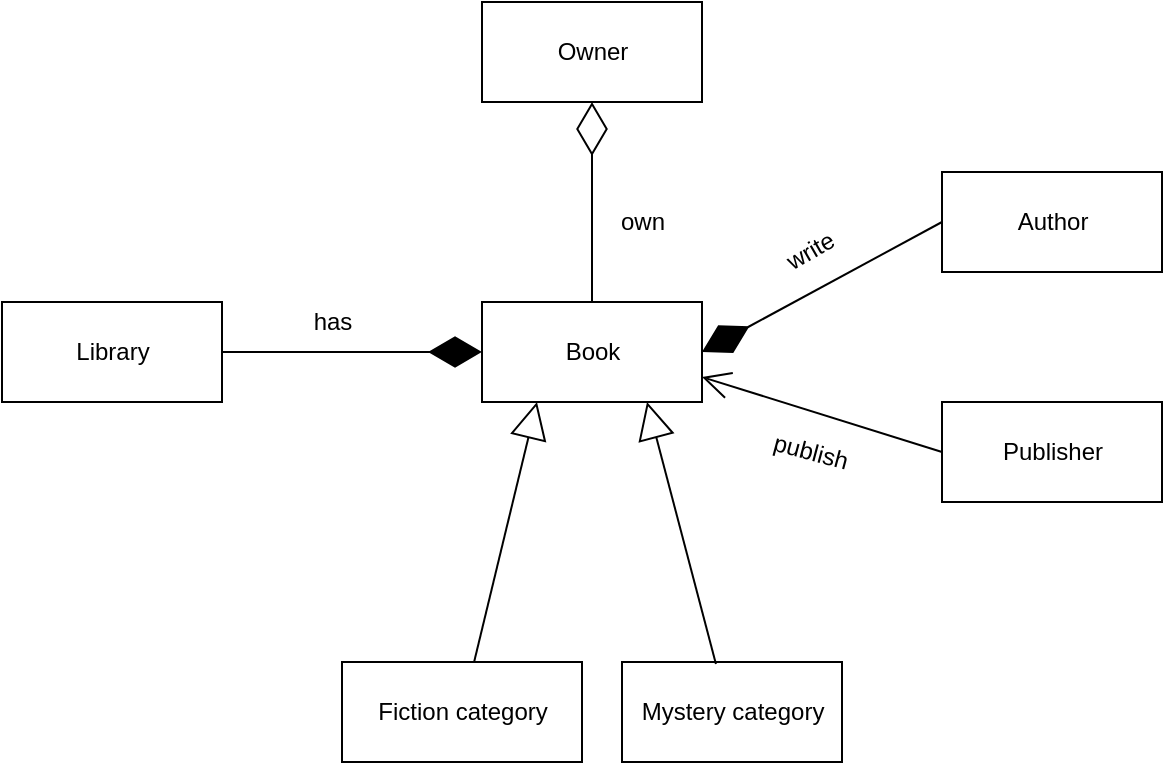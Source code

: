 <mxfile version="13.8.1" type="github">
  <diagram id="C5RBs43oDa-KdzZeNtuy" name="Page-1">
    <mxGraphModel dx="868" dy="482" grid="1" gridSize="10" guides="1" tooltips="1" connect="1" arrows="1" fold="1" page="1" pageScale="1" pageWidth="827" pageHeight="1169" math="0" shadow="0">
      <root>
        <mxCell id="WIyWlLk6GJQsqaUBKTNV-0" />
        <mxCell id="WIyWlLk6GJQsqaUBKTNV-1" parent="WIyWlLk6GJQsqaUBKTNV-0" />
        <mxCell id="2CX-5rcCyxk1sX1MMpEw-1" value="Book" style="html=1;" vertex="1" parent="WIyWlLk6GJQsqaUBKTNV-1">
          <mxGeometry x="250" y="180" width="110" height="50" as="geometry" />
        </mxCell>
        <mxCell id="2CX-5rcCyxk1sX1MMpEw-2" value="Author" style="html=1;" vertex="1" parent="WIyWlLk6GJQsqaUBKTNV-1">
          <mxGeometry x="480" y="115" width="110" height="50" as="geometry" />
        </mxCell>
        <mxCell id="2CX-5rcCyxk1sX1MMpEw-3" value="Owner" style="html=1;" vertex="1" parent="WIyWlLk6GJQsqaUBKTNV-1">
          <mxGeometry x="250" y="30" width="110" height="50" as="geometry" />
        </mxCell>
        <mxCell id="2CX-5rcCyxk1sX1MMpEw-4" value="Publisher" style="html=1;" vertex="1" parent="WIyWlLk6GJQsqaUBKTNV-1">
          <mxGeometry x="480" y="230" width="110" height="50" as="geometry" />
        </mxCell>
        <mxCell id="2CX-5rcCyxk1sX1MMpEw-5" value="Library" style="html=1;" vertex="1" parent="WIyWlLk6GJQsqaUBKTNV-1">
          <mxGeometry x="10" y="180" width="110" height="50" as="geometry" />
        </mxCell>
        <mxCell id="2CX-5rcCyxk1sX1MMpEw-6" value="Fiction category" style="html=1;" vertex="1" parent="WIyWlLk6GJQsqaUBKTNV-1">
          <mxGeometry x="180" y="360" width="120" height="50" as="geometry" />
        </mxCell>
        <mxCell id="2CX-5rcCyxk1sX1MMpEw-7" value="Mystery category" style="html=1;" vertex="1" parent="WIyWlLk6GJQsqaUBKTNV-1">
          <mxGeometry x="320" y="360" width="110" height="50" as="geometry" />
        </mxCell>
        <mxCell id="2CX-5rcCyxk1sX1MMpEw-10" value="" style="endArrow=block;endSize=16;endFill=0;html=1;entryX=0.25;entryY=1;entryDx=0;entryDy=0;" edge="1" parent="WIyWlLk6GJQsqaUBKTNV-1" source="2CX-5rcCyxk1sX1MMpEw-6" target="2CX-5rcCyxk1sX1MMpEw-1">
          <mxGeometry width="160" relative="1" as="geometry">
            <mxPoint x="330" y="270" as="sourcePoint" />
            <mxPoint x="490" y="270" as="targetPoint" />
          </mxGeometry>
        </mxCell>
        <mxCell id="2CX-5rcCyxk1sX1MMpEw-12" value="" style="endArrow=block;endSize=16;endFill=0;html=1;entryX=0.75;entryY=1;entryDx=0;entryDy=0;exitX=0.427;exitY=0.02;exitDx=0;exitDy=0;exitPerimeter=0;" edge="1" parent="WIyWlLk6GJQsqaUBKTNV-1" source="2CX-5rcCyxk1sX1MMpEw-7" target="2CX-5rcCyxk1sX1MMpEw-1">
          <mxGeometry width="160" relative="1" as="geometry">
            <mxPoint x="290" y="340" as="sourcePoint" />
            <mxPoint x="450" y="340" as="targetPoint" />
          </mxGeometry>
        </mxCell>
        <mxCell id="2CX-5rcCyxk1sX1MMpEw-13" value="" style="endArrow=diamondThin;endFill=0;endSize=24;html=1;entryX=0.5;entryY=1;entryDx=0;entryDy=0;exitX=0.5;exitY=0;exitDx=0;exitDy=0;" edge="1" parent="WIyWlLk6GJQsqaUBKTNV-1" source="2CX-5rcCyxk1sX1MMpEw-1" target="2CX-5rcCyxk1sX1MMpEw-3">
          <mxGeometry width="160" relative="1" as="geometry">
            <mxPoint x="110" y="100" as="sourcePoint" />
            <mxPoint x="270" y="100" as="targetPoint" />
          </mxGeometry>
        </mxCell>
        <mxCell id="2CX-5rcCyxk1sX1MMpEw-14" value="" style="endArrow=diamondThin;endFill=1;endSize=24;html=1;entryX=1;entryY=0.5;entryDx=0;entryDy=0;exitX=0;exitY=0.5;exitDx=0;exitDy=0;" edge="1" parent="WIyWlLk6GJQsqaUBKTNV-1" source="2CX-5rcCyxk1sX1MMpEw-2" target="2CX-5rcCyxk1sX1MMpEw-1">
          <mxGeometry width="160" relative="1" as="geometry">
            <mxPoint x="480" y="300" as="sourcePoint" />
            <mxPoint x="640" y="300" as="targetPoint" />
          </mxGeometry>
        </mxCell>
        <mxCell id="2CX-5rcCyxk1sX1MMpEw-15" value="" style="endArrow=open;endFill=0;endSize=12;html=1;entryX=1;entryY=0.75;entryDx=0;entryDy=0;startArrow=none;startFill=0;exitX=0;exitY=0.5;exitDx=0;exitDy=0;" edge="1" parent="WIyWlLk6GJQsqaUBKTNV-1" source="2CX-5rcCyxk1sX1MMpEw-4" target="2CX-5rcCyxk1sX1MMpEw-1">
          <mxGeometry width="160" relative="1" as="geometry">
            <mxPoint x="680" y="210" as="sourcePoint" />
            <mxPoint x="590" y="300" as="targetPoint" />
            <Array as="points" />
          </mxGeometry>
        </mxCell>
        <mxCell id="2CX-5rcCyxk1sX1MMpEw-16" value="" style="endArrow=diamondThin;endFill=1;endSize=24;html=1;exitX=1;exitY=0.5;exitDx=0;exitDy=0;entryX=0;entryY=0.5;entryDx=0;entryDy=0;" edge="1" parent="WIyWlLk6GJQsqaUBKTNV-1" source="2CX-5rcCyxk1sX1MMpEw-5" target="2CX-5rcCyxk1sX1MMpEw-1">
          <mxGeometry width="160" relative="1" as="geometry">
            <mxPoint x="90" y="110" as="sourcePoint" />
            <mxPoint x="250" y="110" as="targetPoint" />
          </mxGeometry>
        </mxCell>
        <mxCell id="2CX-5rcCyxk1sX1MMpEw-17" value="own" style="text;html=1;align=center;verticalAlign=middle;resizable=0;points=[];autosize=1;" vertex="1" parent="WIyWlLk6GJQsqaUBKTNV-1">
          <mxGeometry x="310" y="130" width="40" height="20" as="geometry" />
        </mxCell>
        <mxCell id="2CX-5rcCyxk1sX1MMpEw-19" value="has" style="text;html=1;align=center;verticalAlign=middle;resizable=0;points=[];autosize=1;" vertex="1" parent="WIyWlLk6GJQsqaUBKTNV-1">
          <mxGeometry x="160" y="180" width="30" height="20" as="geometry" />
        </mxCell>
        <mxCell id="2CX-5rcCyxk1sX1MMpEw-20" value="write" style="text;html=1;align=center;verticalAlign=middle;resizable=0;points=[];autosize=1;rotation=-30;" vertex="1" parent="WIyWlLk6GJQsqaUBKTNV-1">
          <mxGeometry x="393.5" y="145" width="40" height="20" as="geometry" />
        </mxCell>
        <mxCell id="2CX-5rcCyxk1sX1MMpEw-21" value="publish" style="text;html=1;align=center;verticalAlign=middle;resizable=0;points=[];autosize=1;rotation=15;" vertex="1" parent="WIyWlLk6GJQsqaUBKTNV-1">
          <mxGeometry x="389" y="245" width="50" height="20" as="geometry" />
        </mxCell>
      </root>
    </mxGraphModel>
  </diagram>
</mxfile>

